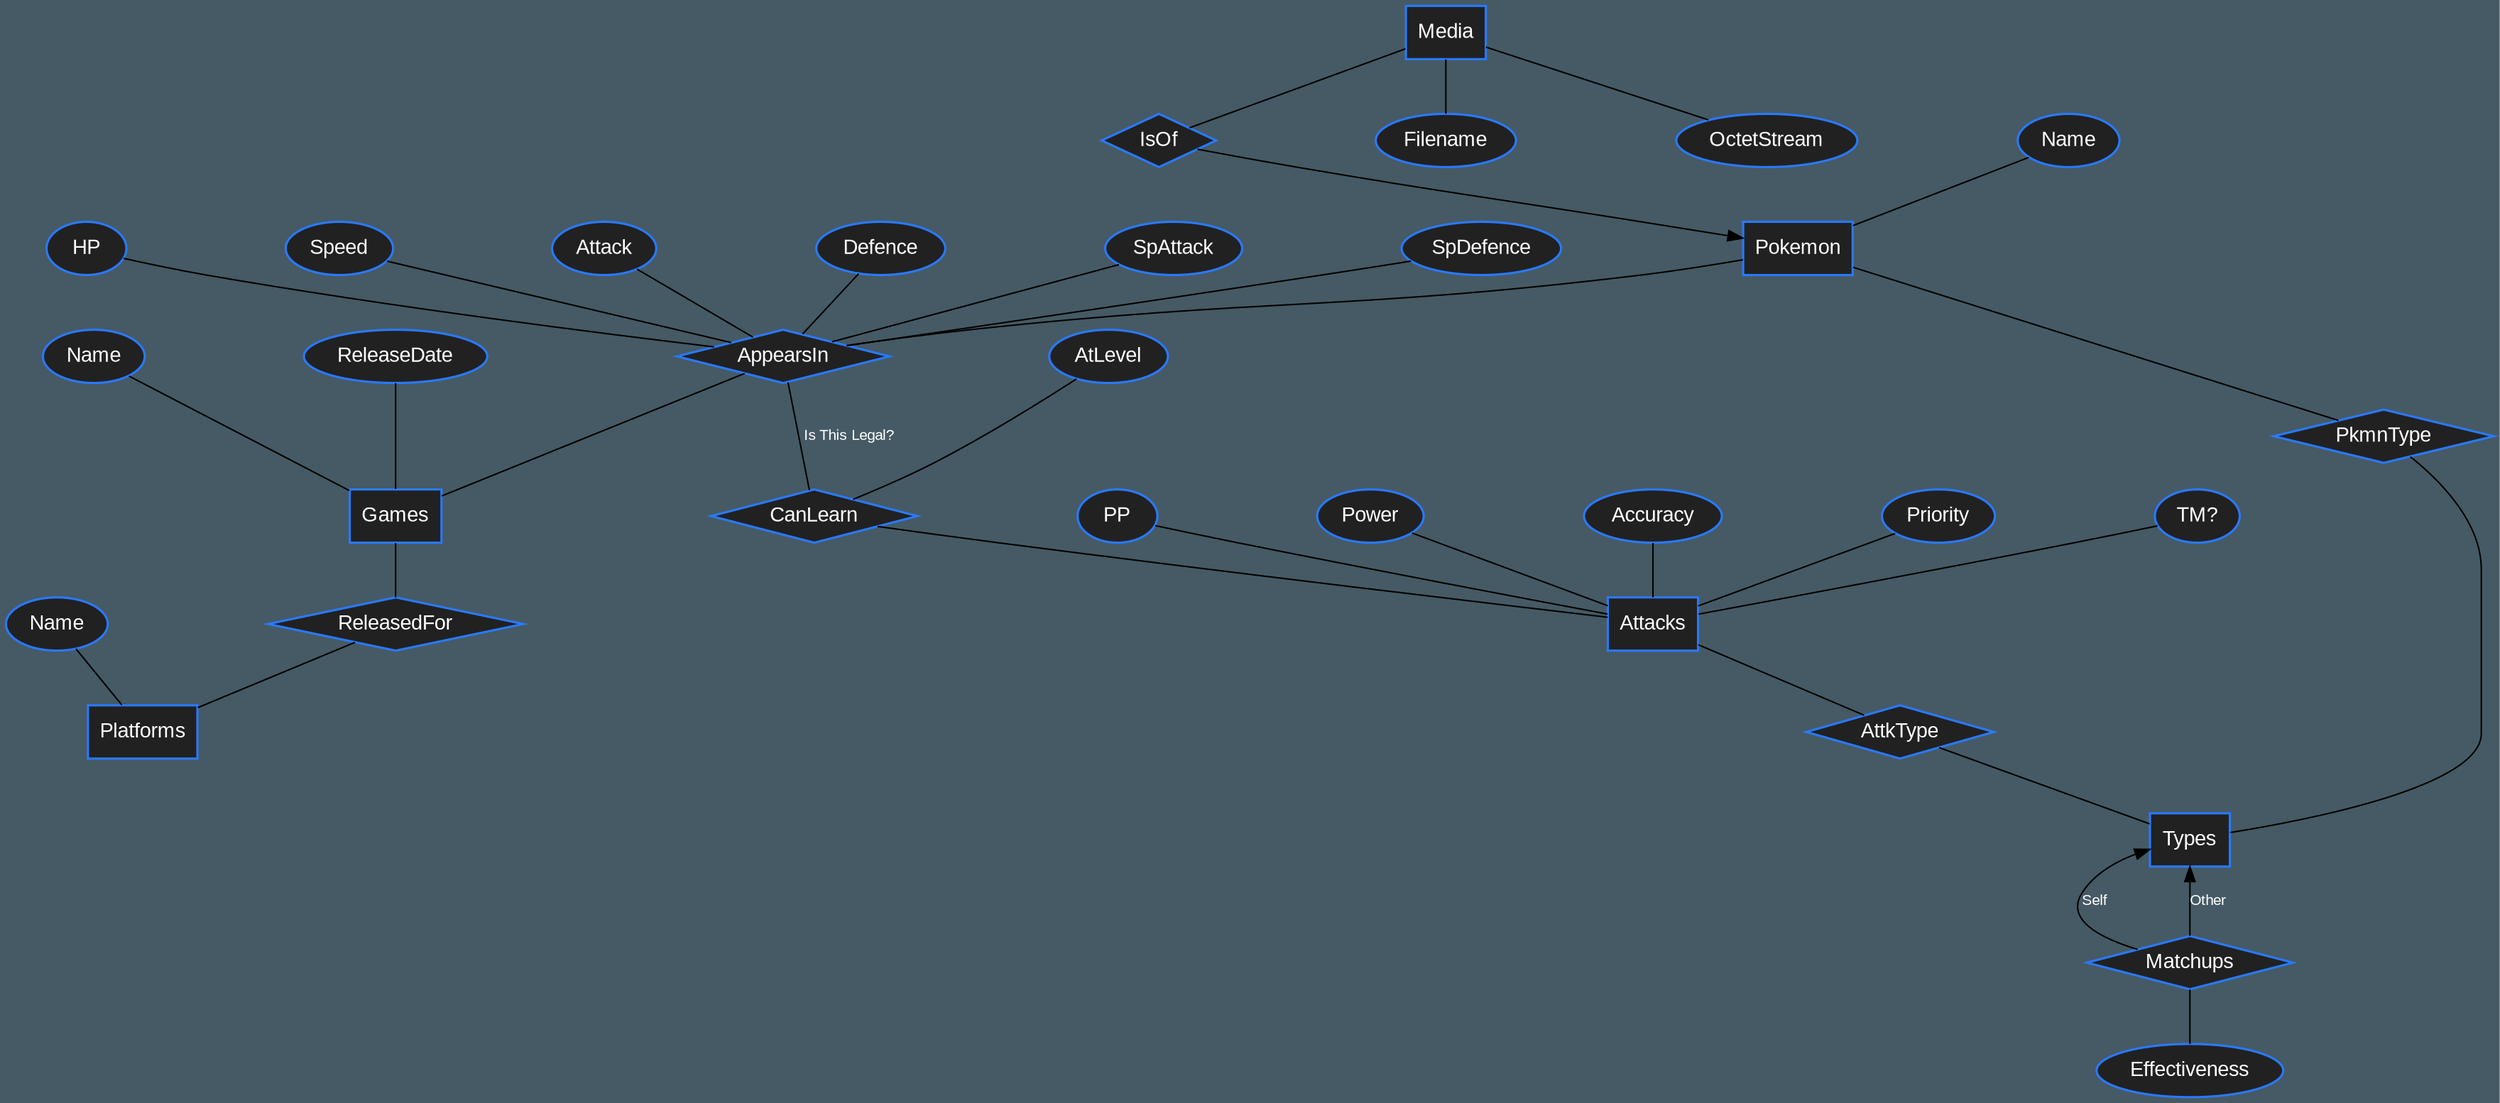 graph {
    # https://graphviz.org/doc/info/attrs.html


    ###########################################################################
    #Styles
    ###########################################################################
    bgcolor="#455A64";
    nodesep=1.5;
    #splines=polyline; # maybe?
    node[fontname="Sailec,Arial",fontsize=14,style=filled,penwidth=1.5,color="#2979FF", fillcolor="#212121",fontcolor=white];
    edge[fontname="Sailec,Arial",fontsize=10,fontcolor=white,len=1.5];


    ###########################################################################
    #Entities
    ###########################################################################
    node[shape=rectangle];
    Pokemon;
    Types;
    Attacks;
    Media;
    Games;
    Platforms;

    ###########################################################################
    # Relationships
    ###########################################################################
    node[shape=diamond];
    Pokemon -- PkmnType;
    PkmnType -- Types;

    Types -- Matchups[label="Self",dir=back]; 
    Types -- Matchups[label="Other",dir=back];

    Attacks -- AttkType;
    AttkType -- Types;

    AppearsIn -- CanLearn[label="Is This Legal?"];
    CanLearn -- Attacks;
    
    Media -- IsOf;
    IsOf -- Pokemon[dir=forward];
    
    Pokemon -- AppearsIn;
    AppearsIn -- Games;
    
    Games -- ReleasedFor;
    ReleasedFor -- Platforms;

    ###########################################################################
    # Attributes
    ###########################################################################
    node[shape=oval];

    gameName[label="Name"];
    gameName -- Games;
    ReleaseDate -- Games;

    pokemonName[label="Name"];
    pokemonName -- Pokemon;
    platformName[label="Name"];
    platformName -- "Platforms";

    Media -- Filename;
    Media -- OctetStream;

    PP -- Attacks;
    Power -- Attacks;
    Accuracy -- Attacks;
    Priority -- Attacks;
    TM[label="TM?"];
    TM -- Attacks;

    AtLevel -- CanLearn;

    Matchups -- Effectiveness;

    HP -- AppearsIn;
    Speed -- AppearsIn;
    Attack -- AppearsIn;
    Defence -- AppearsIn;
    SpAttack -- AppearsIn;
    SpDefence -- AppearsIn;
}